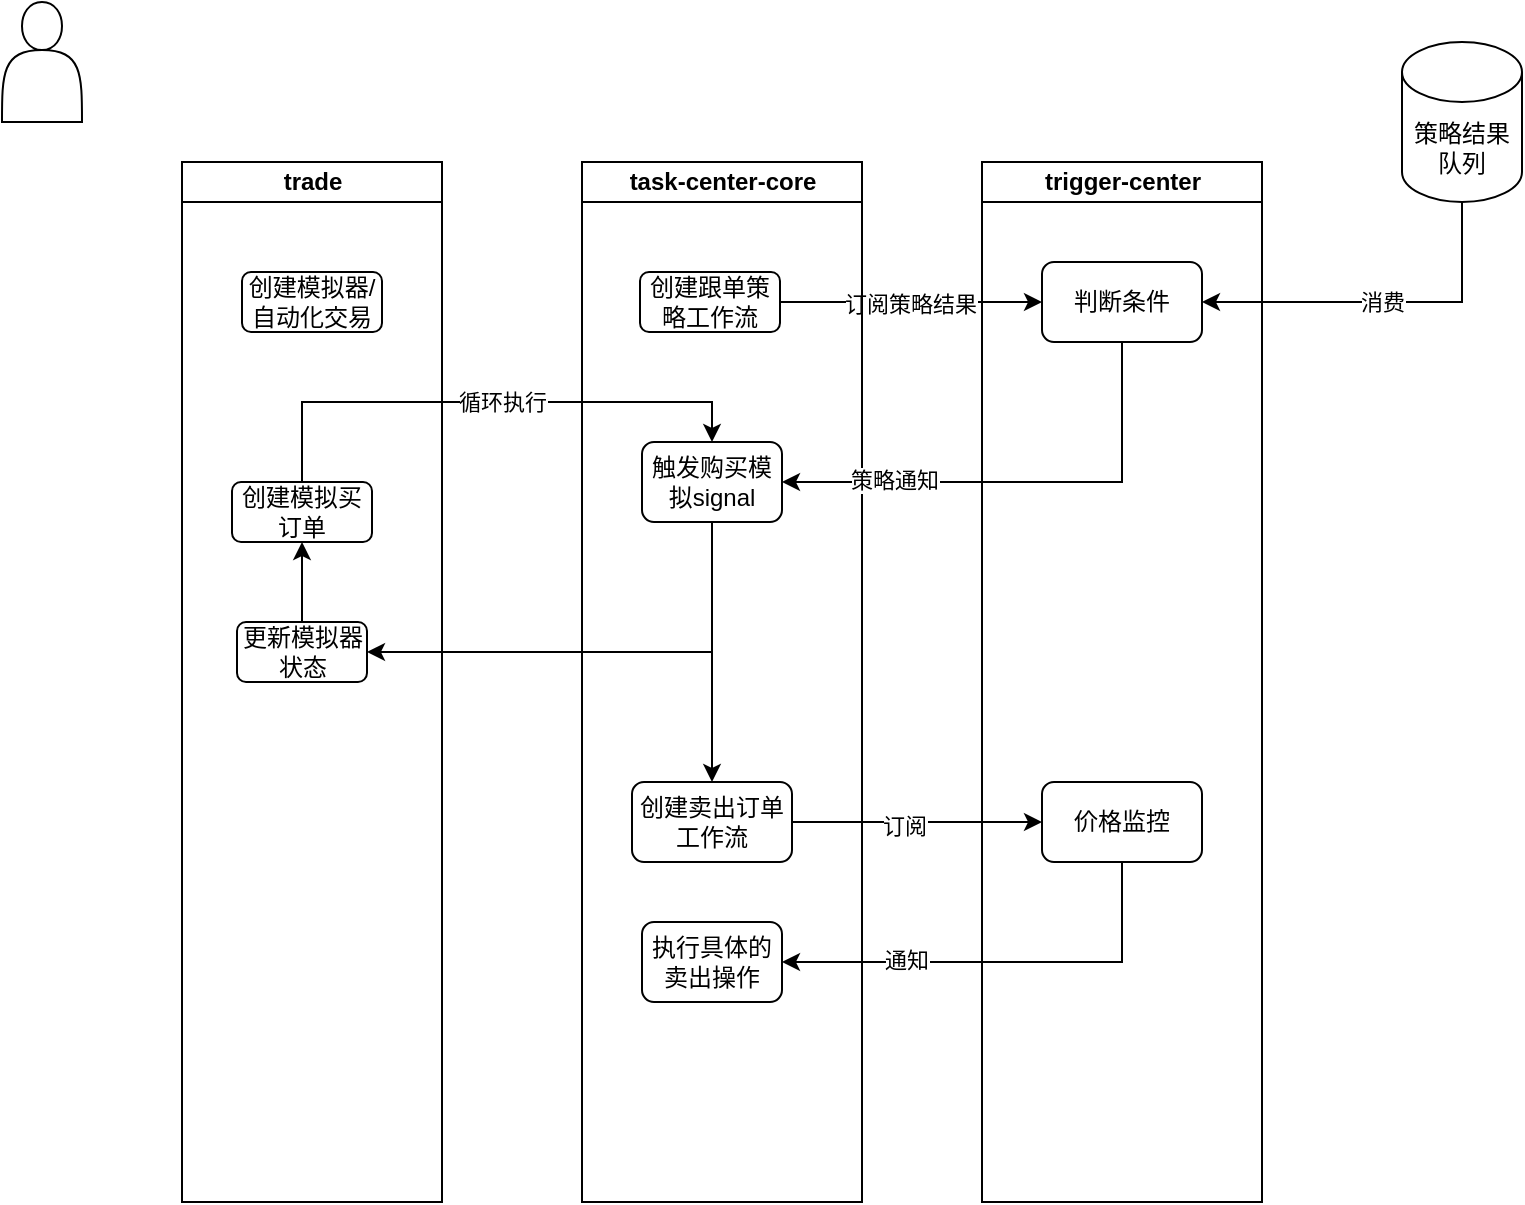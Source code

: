 <mxfile version="27.1.1">
  <diagram name="第 1 页" id="Wm7DjzOjhY3zY5XrvVqz">
    <mxGraphModel dx="1410" dy="775" grid="1" gridSize="10" guides="1" tooltips="1" connect="1" arrows="1" fold="1" page="1" pageScale="1" pageWidth="827" pageHeight="1169" math="0" shadow="0">
      <root>
        <mxCell id="0" />
        <mxCell id="1" parent="0" />
        <mxCell id="tRNVDW8AJXRH3d491mD7-56" value="" style="shape=actor;whiteSpace=wrap;html=1;" vertex="1" parent="1">
          <mxGeometry x="40" y="60" width="40" height="60" as="geometry" />
        </mxCell>
        <mxCell id="tRNVDW8AJXRH3d491mD7-66" style="edgeStyle=orthogonalEdgeStyle;rounded=0;orthogonalLoop=1;jettySize=auto;html=1;exitX=0.5;exitY=1;exitDx=0;exitDy=0;exitPerimeter=0;entryX=1;entryY=0.5;entryDx=0;entryDy=0;" edge="1" parent="1" source="tRNVDW8AJXRH3d491mD7-62" target="tRNVDW8AJXRH3d491mD7-61">
          <mxGeometry relative="1" as="geometry" />
        </mxCell>
        <mxCell id="tRNVDW8AJXRH3d491mD7-70" value="消费" style="edgeLabel;html=1;align=center;verticalAlign=middle;resizable=0;points=[];" vertex="1" connectable="0" parent="tRNVDW8AJXRH3d491mD7-66">
          <mxGeometry relative="1" as="geometry">
            <mxPoint as="offset" />
          </mxGeometry>
        </mxCell>
        <mxCell id="tRNVDW8AJXRH3d491mD7-62" value="策略结果队列" style="shape=cylinder3;whiteSpace=wrap;html=1;boundedLbl=1;backgroundOutline=1;size=15;" vertex="1" parent="1">
          <mxGeometry x="740" y="80" width="60" height="80" as="geometry" />
        </mxCell>
        <mxCell id="tRNVDW8AJXRH3d491mD7-55" value="trigger-center" style="swimlane;startSize=20;html=1;" vertex="1" parent="1">
          <mxGeometry x="530" y="140" width="140" height="520" as="geometry" />
        </mxCell>
        <mxCell id="tRNVDW8AJXRH3d491mD7-61" value="判断条件" style="rounded=1;whiteSpace=wrap;html=1;" vertex="1" parent="tRNVDW8AJXRH3d491mD7-55">
          <mxGeometry x="30" y="50" width="80" height="40" as="geometry" />
        </mxCell>
        <mxCell id="tRNVDW8AJXRH3d491mD7-81" value="价格监控" style="rounded=1;whiteSpace=wrap;html=1;" vertex="1" parent="tRNVDW8AJXRH3d491mD7-55">
          <mxGeometry x="30" y="310" width="80" height="40" as="geometry" />
        </mxCell>
        <mxCell id="tRNVDW8AJXRH3d491mD7-63" style="edgeStyle=orthogonalEdgeStyle;rounded=0;orthogonalLoop=1;jettySize=auto;html=1;exitX=1;exitY=0.5;exitDx=0;exitDy=0;entryX=0;entryY=0.5;entryDx=0;entryDy=0;" edge="1" parent="1" source="tRNVDW8AJXRH3d491mD7-60" target="tRNVDW8AJXRH3d491mD7-61">
          <mxGeometry relative="1" as="geometry" />
        </mxCell>
        <mxCell id="tRNVDW8AJXRH3d491mD7-64" value="订阅策略结果" style="edgeLabel;html=1;align=center;verticalAlign=middle;resizable=0;points=[];" vertex="1" connectable="0" parent="tRNVDW8AJXRH3d491mD7-63">
          <mxGeometry x="-0.016" y="-1" relative="1" as="geometry">
            <mxPoint as="offset" />
          </mxGeometry>
        </mxCell>
        <mxCell id="tRNVDW8AJXRH3d491mD7-53" value="trade" style="swimlane;startSize=20;html=1;" vertex="1" parent="1">
          <mxGeometry x="130" y="140" width="130" height="520" as="geometry" />
        </mxCell>
        <mxCell id="tRNVDW8AJXRH3d491mD7-59" value="创建模拟器/自动化交易" style="rounded=1;whiteSpace=wrap;html=1;" vertex="1" parent="tRNVDW8AJXRH3d491mD7-53">
          <mxGeometry x="30" y="55" width="70" height="30" as="geometry" />
        </mxCell>
        <mxCell id="tRNVDW8AJXRH3d491mD7-87" style="edgeStyle=orthogonalEdgeStyle;rounded=0;orthogonalLoop=1;jettySize=auto;html=1;exitX=0.5;exitY=0;exitDx=0;exitDy=0;entryX=0.5;entryY=1;entryDx=0;entryDy=0;" edge="1" parent="tRNVDW8AJXRH3d491mD7-53" source="tRNVDW8AJXRH3d491mD7-75" target="tRNVDW8AJXRH3d491mD7-85">
          <mxGeometry relative="1" as="geometry" />
        </mxCell>
        <mxCell id="tRNVDW8AJXRH3d491mD7-75" value="更新模拟器状态" style="rounded=1;whiteSpace=wrap;html=1;" vertex="1" parent="tRNVDW8AJXRH3d491mD7-53">
          <mxGeometry x="27.5" y="230" width="65" height="30" as="geometry" />
        </mxCell>
        <mxCell id="tRNVDW8AJXRH3d491mD7-85" value="创建模拟买订单" style="rounded=1;whiteSpace=wrap;html=1;" vertex="1" parent="tRNVDW8AJXRH3d491mD7-53">
          <mxGeometry x="25" y="160" width="70" height="30" as="geometry" />
        </mxCell>
        <mxCell id="tRNVDW8AJXRH3d491mD7-54" value="task-center-core" style="swimlane;startSize=20;html=1;" vertex="1" parent="1">
          <mxGeometry x="330" y="140" width="140" height="520" as="geometry" />
        </mxCell>
        <mxCell id="tRNVDW8AJXRH3d491mD7-60" value="创建跟单策略工作流" style="rounded=1;whiteSpace=wrap;html=1;" vertex="1" parent="tRNVDW8AJXRH3d491mD7-54">
          <mxGeometry x="29" y="55" width="70" height="30" as="geometry" />
        </mxCell>
        <mxCell id="tRNVDW8AJXRH3d491mD7-94" style="edgeStyle=orthogonalEdgeStyle;rounded=0;orthogonalLoop=1;jettySize=auto;html=1;exitX=0.5;exitY=1;exitDx=0;exitDy=0;entryX=0.5;entryY=0;entryDx=0;entryDy=0;" edge="1" parent="tRNVDW8AJXRH3d491mD7-54" source="tRNVDW8AJXRH3d491mD7-65" target="tRNVDW8AJXRH3d491mD7-79">
          <mxGeometry relative="1" as="geometry" />
        </mxCell>
        <mxCell id="tRNVDW8AJXRH3d491mD7-65" value="触发购买模拟signal" style="rounded=1;whiteSpace=wrap;html=1;" vertex="1" parent="tRNVDW8AJXRH3d491mD7-54">
          <mxGeometry x="30" y="140" width="70" height="40" as="geometry" />
        </mxCell>
        <mxCell id="tRNVDW8AJXRH3d491mD7-79" value="创建卖出订单工作流" style="rounded=1;whiteSpace=wrap;html=1;" vertex="1" parent="tRNVDW8AJXRH3d491mD7-54">
          <mxGeometry x="25" y="310" width="80" height="40" as="geometry" />
        </mxCell>
        <mxCell id="tRNVDW8AJXRH3d491mD7-90" value="执行具体的卖出操作" style="rounded=1;whiteSpace=wrap;html=1;" vertex="1" parent="tRNVDW8AJXRH3d491mD7-54">
          <mxGeometry x="30" y="380" width="70" height="40" as="geometry" />
        </mxCell>
        <mxCell id="tRNVDW8AJXRH3d491mD7-68" style="edgeStyle=orthogonalEdgeStyle;rounded=0;orthogonalLoop=1;jettySize=auto;html=1;exitX=0.5;exitY=1;exitDx=0;exitDy=0;entryX=1;entryY=0.5;entryDx=0;entryDy=0;" edge="1" parent="1" source="tRNVDW8AJXRH3d491mD7-61" target="tRNVDW8AJXRH3d491mD7-65">
          <mxGeometry relative="1" as="geometry" />
        </mxCell>
        <mxCell id="tRNVDW8AJXRH3d491mD7-69" value="策略通知" style="edgeLabel;html=1;align=center;verticalAlign=middle;resizable=0;points=[];" vertex="1" connectable="0" parent="tRNVDW8AJXRH3d491mD7-68">
          <mxGeometry x="0.532" y="-1" relative="1" as="geometry">
            <mxPoint as="offset" />
          </mxGeometry>
        </mxCell>
        <mxCell id="tRNVDW8AJXRH3d491mD7-82" style="edgeStyle=orthogonalEdgeStyle;rounded=0;orthogonalLoop=1;jettySize=auto;html=1;exitX=1;exitY=0.5;exitDx=0;exitDy=0;entryX=0;entryY=0.5;entryDx=0;entryDy=0;" edge="1" parent="1" source="tRNVDW8AJXRH3d491mD7-79" target="tRNVDW8AJXRH3d491mD7-81">
          <mxGeometry relative="1" as="geometry" />
        </mxCell>
        <mxCell id="tRNVDW8AJXRH3d491mD7-83" value="订阅" style="edgeLabel;html=1;align=center;verticalAlign=middle;resizable=0;points=[];" vertex="1" connectable="0" parent="tRNVDW8AJXRH3d491mD7-82">
          <mxGeometry x="-0.104" y="-2" relative="1" as="geometry">
            <mxPoint as="offset" />
          </mxGeometry>
        </mxCell>
        <mxCell id="tRNVDW8AJXRH3d491mD7-86" style="edgeStyle=orthogonalEdgeStyle;rounded=0;orthogonalLoop=1;jettySize=auto;html=1;exitX=0.5;exitY=1;exitDx=0;exitDy=0;entryX=1;entryY=0.5;entryDx=0;entryDy=0;" edge="1" parent="1" source="tRNVDW8AJXRH3d491mD7-65" target="tRNVDW8AJXRH3d491mD7-75">
          <mxGeometry relative="1" as="geometry" />
        </mxCell>
        <mxCell id="tRNVDW8AJXRH3d491mD7-88" style="edgeStyle=orthogonalEdgeStyle;rounded=0;orthogonalLoop=1;jettySize=auto;html=1;exitX=0.5;exitY=0;exitDx=0;exitDy=0;entryX=0.5;entryY=0;entryDx=0;entryDy=0;" edge="1" parent="1" source="tRNVDW8AJXRH3d491mD7-85" target="tRNVDW8AJXRH3d491mD7-65">
          <mxGeometry relative="1" as="geometry" />
        </mxCell>
        <mxCell id="tRNVDW8AJXRH3d491mD7-89" value="循环执行" style="edgeLabel;html=1;align=center;verticalAlign=middle;resizable=0;points=[];" vertex="1" connectable="0" parent="tRNVDW8AJXRH3d491mD7-88">
          <mxGeometry x="0.057" relative="1" as="geometry">
            <mxPoint as="offset" />
          </mxGeometry>
        </mxCell>
        <mxCell id="tRNVDW8AJXRH3d491mD7-91" style="edgeStyle=orthogonalEdgeStyle;rounded=0;orthogonalLoop=1;jettySize=auto;html=1;exitX=0.5;exitY=1;exitDx=0;exitDy=0;entryX=1;entryY=0.5;entryDx=0;entryDy=0;" edge="1" parent="1" source="tRNVDW8AJXRH3d491mD7-81" target="tRNVDW8AJXRH3d491mD7-90">
          <mxGeometry relative="1" as="geometry" />
        </mxCell>
        <mxCell id="tRNVDW8AJXRH3d491mD7-92" value="通知" style="edgeLabel;html=1;align=center;verticalAlign=middle;resizable=0;points=[];" vertex="1" connectable="0" parent="tRNVDW8AJXRH3d491mD7-91">
          <mxGeometry x="0.436" y="-1" relative="1" as="geometry">
            <mxPoint as="offset" />
          </mxGeometry>
        </mxCell>
      </root>
    </mxGraphModel>
  </diagram>
</mxfile>
